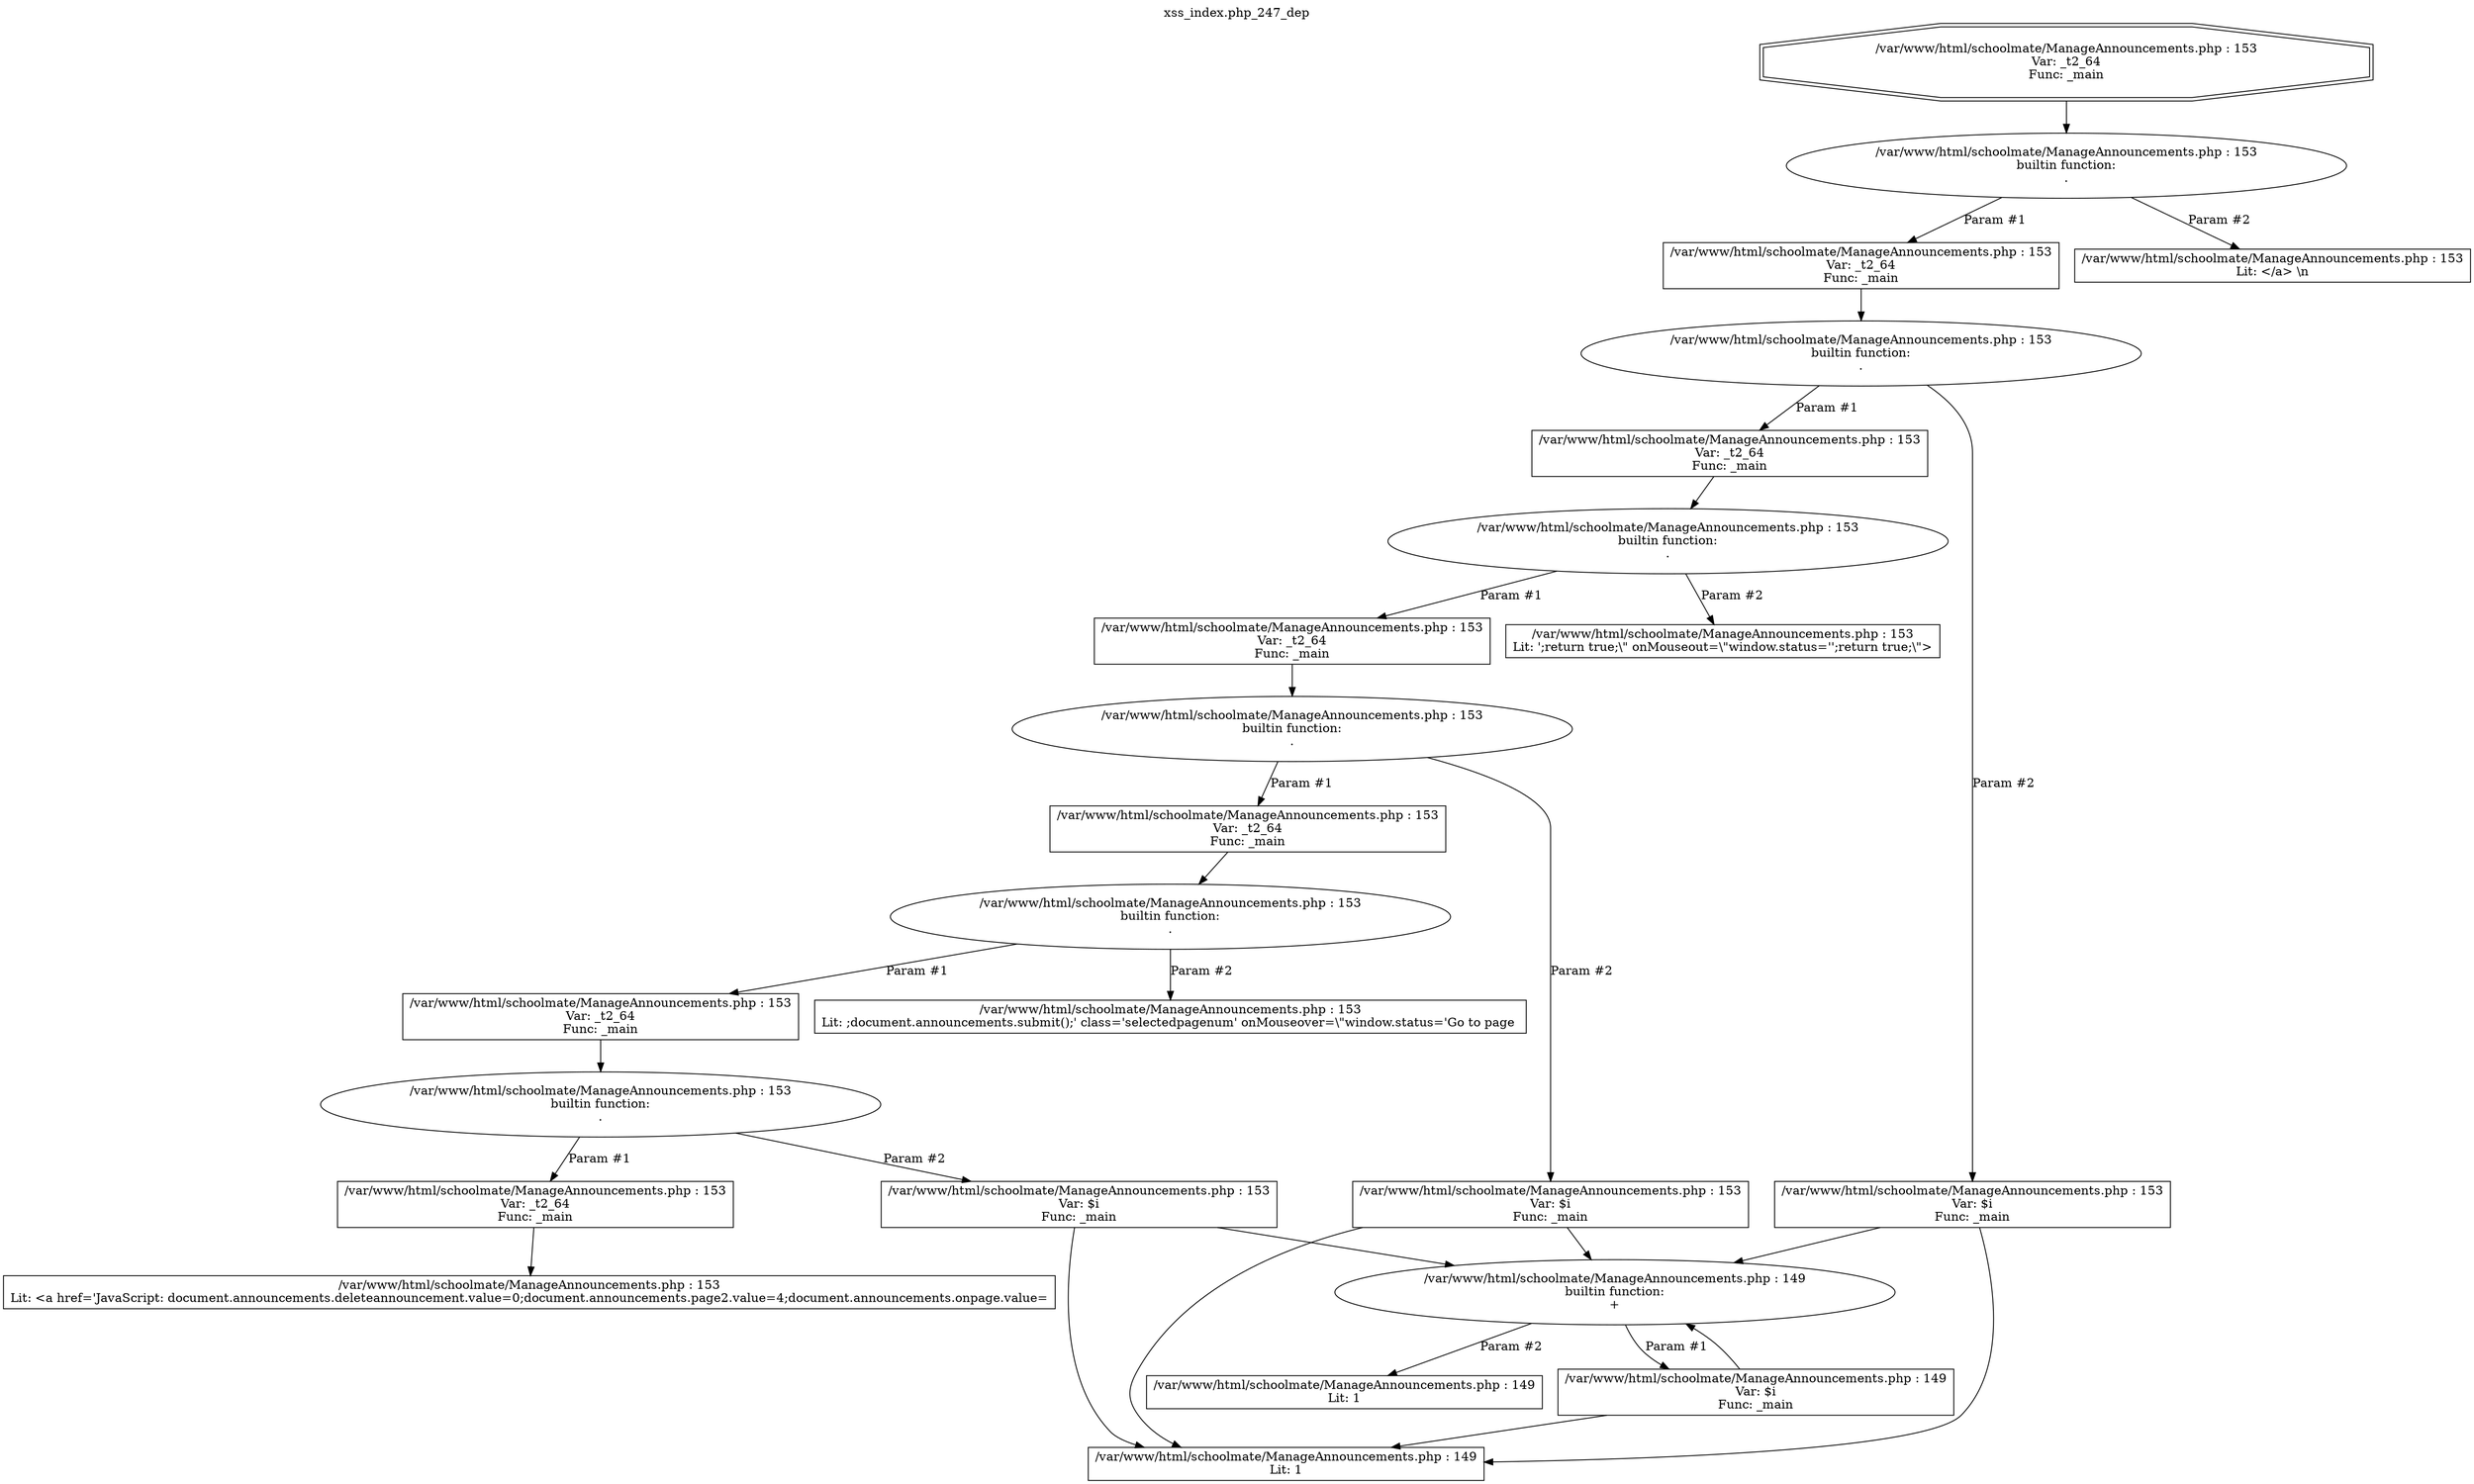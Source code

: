 digraph cfg {
  label="xss_index.php_247_dep";
  labelloc=t;
  n1 [shape=doubleoctagon, label="/var/www/html/schoolmate/ManageAnnouncements.php : 153\nVar: _t2_64\nFunc: _main\n"];
  n2 [shape=ellipse, label="/var/www/html/schoolmate/ManageAnnouncements.php : 153\nbuiltin function:\n.\n"];
  n3 [shape=box, label="/var/www/html/schoolmate/ManageAnnouncements.php : 153\nVar: _t2_64\nFunc: _main\n"];
  n4 [shape=ellipse, label="/var/www/html/schoolmate/ManageAnnouncements.php : 153\nbuiltin function:\n.\n"];
  n5 [shape=box, label="/var/www/html/schoolmate/ManageAnnouncements.php : 153\nVar: _t2_64\nFunc: _main\n"];
  n6 [shape=ellipse, label="/var/www/html/schoolmate/ManageAnnouncements.php : 153\nbuiltin function:\n.\n"];
  n7 [shape=box, label="/var/www/html/schoolmate/ManageAnnouncements.php : 153\nVar: _t2_64\nFunc: _main\n"];
  n8 [shape=ellipse, label="/var/www/html/schoolmate/ManageAnnouncements.php : 153\nbuiltin function:\n.\n"];
  n9 [shape=box, label="/var/www/html/schoolmate/ManageAnnouncements.php : 153\nVar: _t2_64\nFunc: _main\n"];
  n10 [shape=ellipse, label="/var/www/html/schoolmate/ManageAnnouncements.php : 153\nbuiltin function:\n.\n"];
  n11 [shape=box, label="/var/www/html/schoolmate/ManageAnnouncements.php : 153\nVar: _t2_64\nFunc: _main\n"];
  n12 [shape=ellipse, label="/var/www/html/schoolmate/ManageAnnouncements.php : 153\nbuiltin function:\n.\n"];
  n13 [shape=box, label="/var/www/html/schoolmate/ManageAnnouncements.php : 153\nVar: _t2_64\nFunc: _main\n"];
  n14 [shape=box, label="/var/www/html/schoolmate/ManageAnnouncements.php : 153\nLit: <a href='JavaScript: document.announcements.deleteannouncement.value=0;document.announcements.page2.value=4;document.announcements.onpage.value=\n"];
  n15 [shape=box, label="/var/www/html/schoolmate/ManageAnnouncements.php : 153\nVar: $i\nFunc: _main\n"];
  n16 [shape=box, label="/var/www/html/schoolmate/ManageAnnouncements.php : 149\nLit: 1\n"];
  n17 [shape=ellipse, label="/var/www/html/schoolmate/ManageAnnouncements.php : 149\nbuiltin function:\n+\n"];
  n18 [shape=box, label="/var/www/html/schoolmate/ManageAnnouncements.php : 149\nVar: $i\nFunc: _main\n"];
  n19 [shape=box, label="/var/www/html/schoolmate/ManageAnnouncements.php : 149\nLit: 1\n"];
  n20 [shape=box, label="/var/www/html/schoolmate/ManageAnnouncements.php : 153\nLit: ;document.announcements.submit();' class='selectedpagenum' onMouseover=\\\"window.status='Go to page \n"];
  n21 [shape=box, label="/var/www/html/schoolmate/ManageAnnouncements.php : 153\nVar: $i\nFunc: _main\n"];
  n22 [shape=box, label="/var/www/html/schoolmate/ManageAnnouncements.php : 153\nLit: ';return true;\\\" onMouseout=\\\"window.status='';return true;\\\">\n"];
  n23 [shape=box, label="/var/www/html/schoolmate/ManageAnnouncements.php : 153\nVar: $i\nFunc: _main\n"];
  n24 [shape=box, label="/var/www/html/schoolmate/ManageAnnouncements.php : 153\nLit: </a>&nbsp;\\n\n"];
  n1 -> n2;
  n3 -> n4;
  n5 -> n6;
  n7 -> n8;
  n9 -> n10;
  n11 -> n12;
  n13 -> n14;
  n12 -> n13[label="Param #1"];
  n12 -> n15[label="Param #2"];
  n15 -> n16;
  n15 -> n17;
  n18 -> n16;
  n18 -> n17;
  n17 -> n18[label="Param #1"];
  n17 -> n19[label="Param #2"];
  n10 -> n11[label="Param #1"];
  n10 -> n20[label="Param #2"];
  n8 -> n9[label="Param #1"];
  n8 -> n21[label="Param #2"];
  n21 -> n16;
  n21 -> n17;
  n6 -> n7[label="Param #1"];
  n6 -> n22[label="Param #2"];
  n4 -> n5[label="Param #1"];
  n4 -> n23[label="Param #2"];
  n23 -> n16;
  n23 -> n17;
  n2 -> n3[label="Param #1"];
  n2 -> n24[label="Param #2"];
}
